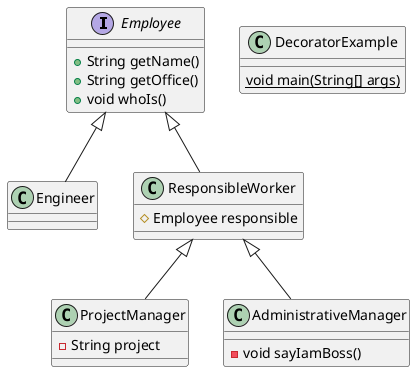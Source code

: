 @startuml

    Employee          <|-- Engineer
    Employee          <|-- ResponsibleWorker
    ResponsibleWorker <|-- ProjectManager
    ResponsibleWorker <|-- AdministrativeManager

    interface Employee {
        + String getName()
        + String getOffice()
        + void whoIs()
    }

    class ResponsibleWorker {
        # Employee responsible
    }

    class ProjectManager {
        - String project
    }

    class AdministrativeManager {
        - void sayIamBoss()
    }

    class DecoratorExample {
        {static} void main(String[] args)
    }

    ' Personal Comments :)
    ' --------------------
    ' Do I have to do anything else with Engineer class?
    ' Should I specify constructor arguments?
    ' What is return value convention?
    ' Do I have to comment anything?
    ' Shouldn't class implementing interface have same methods in graphical representation?
    ' Should I specify which methods are overridden?
    ' Should there be any sequence diagrams?

@enduml